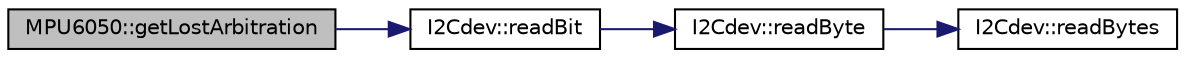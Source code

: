 digraph "MPU6050::getLostArbitration"
{
  edge [fontname="Helvetica",fontsize="10",labelfontname="Helvetica",labelfontsize="10"];
  node [fontname="Helvetica",fontsize="10",shape=record];
  rankdir="LR";
  Node291 [label="MPU6050::getLostArbitration",height=0.2,width=0.4,color="black", fillcolor="grey75", style="filled", fontcolor="black"];
  Node291 -> Node292 [color="midnightblue",fontsize="10",style="solid",fontname="Helvetica"];
  Node292 [label="I2Cdev::readBit",height=0.2,width=0.4,color="black", fillcolor="white", style="filled",URL="$class_i2_cdev.html#a9f104431c59658432e8b2f02c3e1acd6",tooltip="Read a single bit from an 8-bit device register. "];
  Node292 -> Node293 [color="midnightblue",fontsize="10",style="solid",fontname="Helvetica"];
  Node293 [label="I2Cdev::readByte",height=0.2,width=0.4,color="black", fillcolor="white", style="filled",URL="$class_i2_cdev.html#aef1db446b45660c6631fc780278ac366",tooltip="Read single byte from an 8-bit device register. "];
  Node293 -> Node294 [color="midnightblue",fontsize="10",style="solid",fontname="Helvetica"];
  Node294 [label="I2Cdev::readBytes",height=0.2,width=0.4,color="black", fillcolor="white", style="filled",URL="$class_i2_cdev.html#ae1eed9468ce4653e080bfd8481d2ac88",tooltip="Read multiple bytes from an 8-bit device register. "];
}
